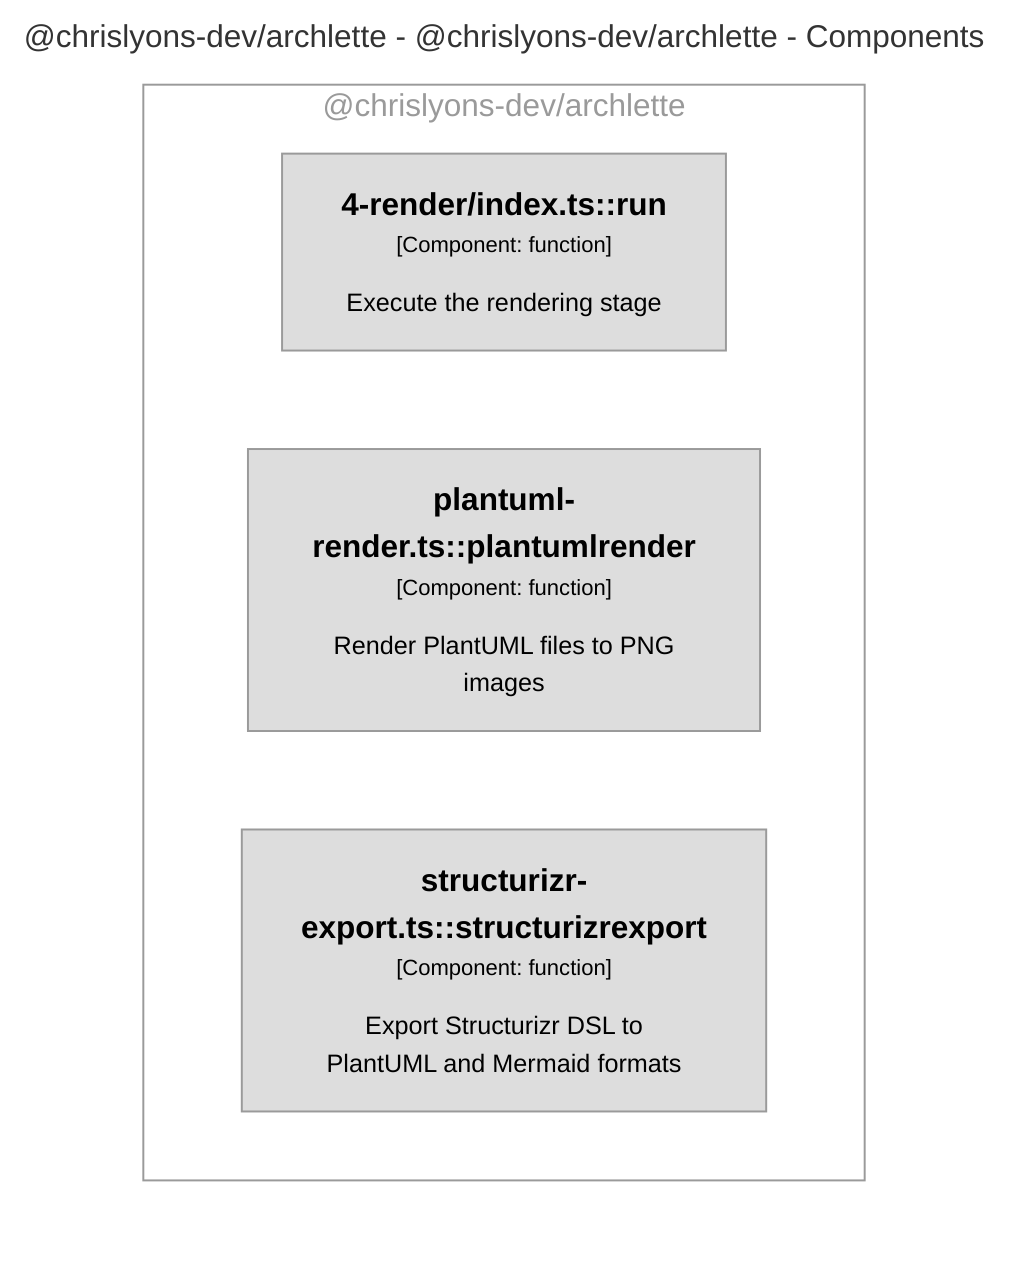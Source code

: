 graph TB
  linkStyle default fill:#ffffff

  subgraph diagram ["@chrislyons-dev/archlette - @chrislyons-dev/archlette - Components"]
    style diagram fill:#ffffff,stroke:#ffffff

    subgraph 4 ["@chrislyons-dev/archlette"]
      style 4 fill:#ffffff,stroke:#9a9a9a,color:#9a9a9a

      25["<div style='font-weight: bold'>4-render/index.ts::run</div><div style='font-size: 70%; margin-top: 0px'>[Component: function]</div><div style='font-size: 80%; margin-top:10px'>Execute the rendering stage</div>"]
      style 25 fill:#dddddd,stroke:#9a9a9a,color:#000000
      74["<div style='font-weight: bold'>plantuml-render.ts::plantumlrender</div><div style='font-size: 70%; margin-top: 0px'>[Component: function]</div><div style='font-size: 80%; margin-top:10px'>Render PlantUML files to PNG<br />images</div>"]
      style 74 fill:#dddddd,stroke:#9a9a9a,color:#000000
      75["<div style='font-weight: bold'>structurizr-export.ts::structurizrexport</div><div style='font-size: 70%; margin-top: 0px'>[Component: function]</div><div style='font-size: 80%; margin-top:10px'>Export Structurizr DSL to<br />PlantUML and Mermaid formats</div>"]
      style 75 fill:#dddddd,stroke:#9a9a9a,color:#000000
    end

  end